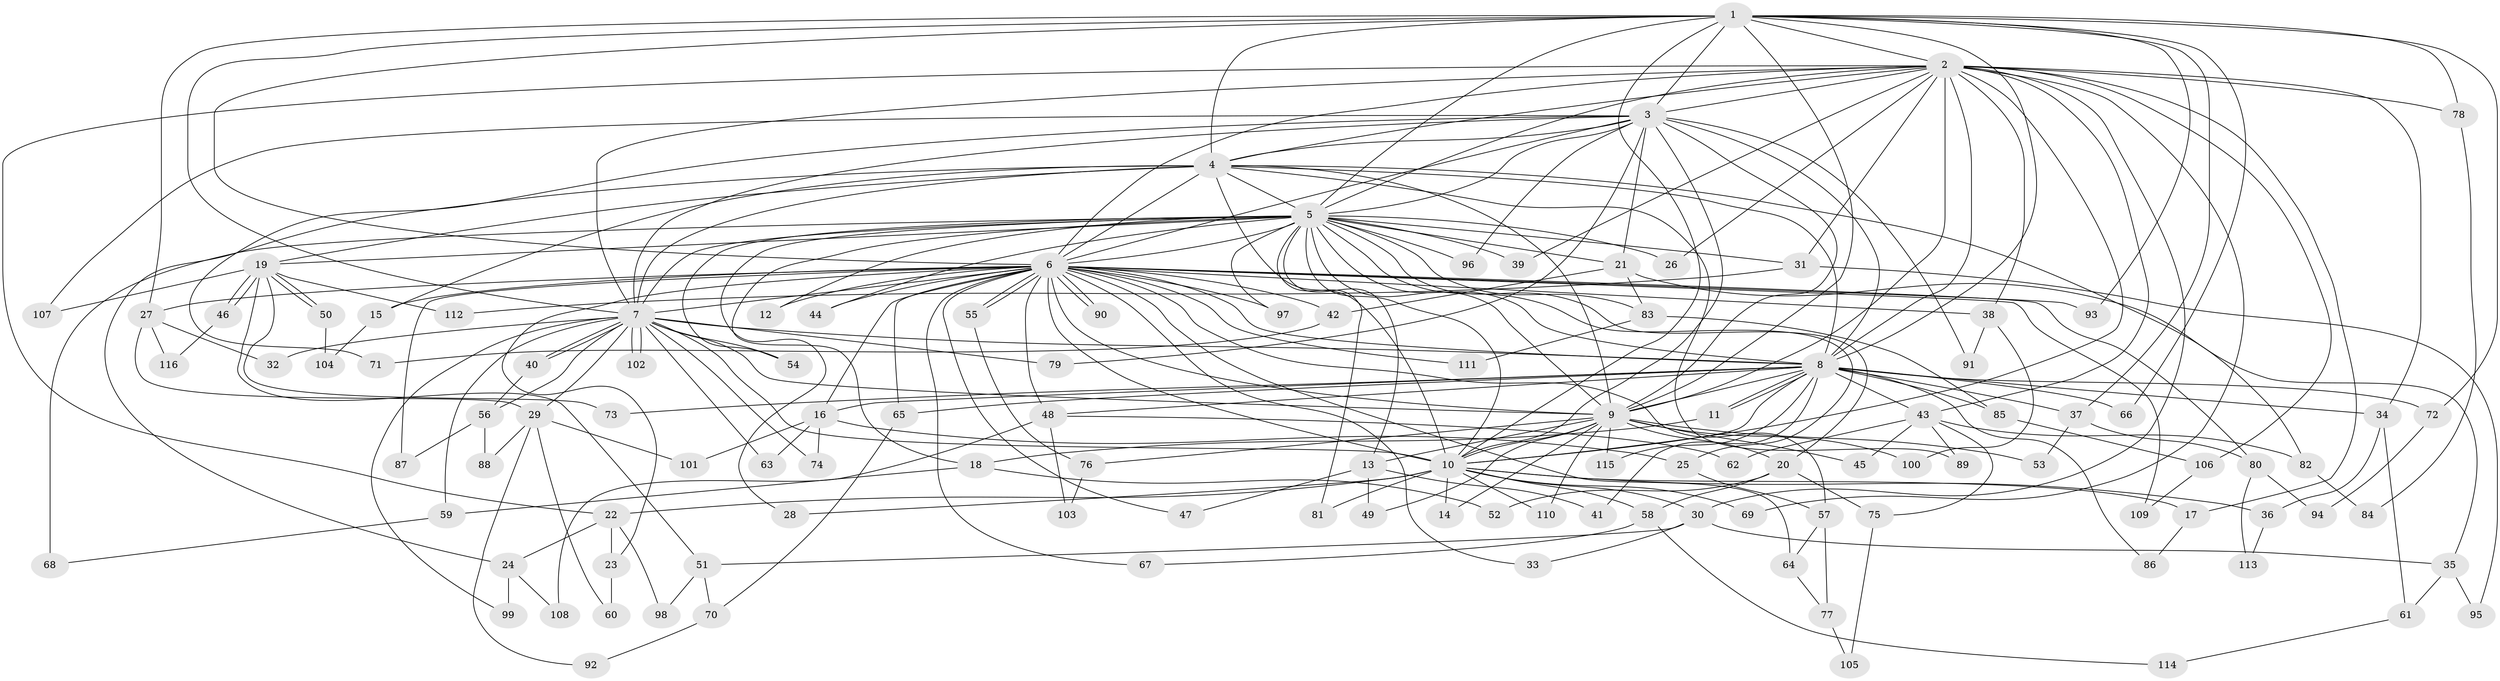 // Generated by graph-tools (version 1.1) at 2025/25/03/09/25 03:25:47]
// undirected, 116 vertices, 257 edges
graph export_dot {
graph [start="1"]
  node [color=gray90,style=filled];
  1;
  2;
  3;
  4;
  5;
  6;
  7;
  8;
  9;
  10;
  11;
  12;
  13;
  14;
  15;
  16;
  17;
  18;
  19;
  20;
  21;
  22;
  23;
  24;
  25;
  26;
  27;
  28;
  29;
  30;
  31;
  32;
  33;
  34;
  35;
  36;
  37;
  38;
  39;
  40;
  41;
  42;
  43;
  44;
  45;
  46;
  47;
  48;
  49;
  50;
  51;
  52;
  53;
  54;
  55;
  56;
  57;
  58;
  59;
  60;
  61;
  62;
  63;
  64;
  65;
  66;
  67;
  68;
  69;
  70;
  71;
  72;
  73;
  74;
  75;
  76;
  77;
  78;
  79;
  80;
  81;
  82;
  83;
  84;
  85;
  86;
  87;
  88;
  89;
  90;
  91;
  92;
  93;
  94;
  95;
  96;
  97;
  98;
  99;
  100;
  101;
  102;
  103;
  104;
  105;
  106;
  107;
  108;
  109;
  110;
  111;
  112;
  113;
  114;
  115;
  116;
  1 -- 2;
  1 -- 3;
  1 -- 4;
  1 -- 5;
  1 -- 6;
  1 -- 7;
  1 -- 8;
  1 -- 9;
  1 -- 10;
  1 -- 27;
  1 -- 37;
  1 -- 66;
  1 -- 72;
  1 -- 78;
  1 -- 93;
  2 -- 3;
  2 -- 4;
  2 -- 5;
  2 -- 6;
  2 -- 7;
  2 -- 8;
  2 -- 9;
  2 -- 10;
  2 -- 17;
  2 -- 22;
  2 -- 26;
  2 -- 30;
  2 -- 31;
  2 -- 34;
  2 -- 38;
  2 -- 39;
  2 -- 43;
  2 -- 69;
  2 -- 78;
  2 -- 106;
  3 -- 4;
  3 -- 5;
  3 -- 6;
  3 -- 7;
  3 -- 8;
  3 -- 9;
  3 -- 10;
  3 -- 21;
  3 -- 71;
  3 -- 79;
  3 -- 91;
  3 -- 96;
  3 -- 107;
  4 -- 5;
  4 -- 6;
  4 -- 7;
  4 -- 8;
  4 -- 9;
  4 -- 10;
  4 -- 15;
  4 -- 19;
  4 -- 24;
  4 -- 82;
  4 -- 89;
  5 -- 6;
  5 -- 7;
  5 -- 8;
  5 -- 9;
  5 -- 10;
  5 -- 12;
  5 -- 13;
  5 -- 18;
  5 -- 19;
  5 -- 20;
  5 -- 21;
  5 -- 25;
  5 -- 26;
  5 -- 28;
  5 -- 31;
  5 -- 39;
  5 -- 44;
  5 -- 54;
  5 -- 68;
  5 -- 81;
  5 -- 83;
  5 -- 96;
  5 -- 97;
  6 -- 7;
  6 -- 8;
  6 -- 9;
  6 -- 10;
  6 -- 12;
  6 -- 15;
  6 -- 16;
  6 -- 23;
  6 -- 27;
  6 -- 33;
  6 -- 38;
  6 -- 42;
  6 -- 44;
  6 -- 47;
  6 -- 48;
  6 -- 55;
  6 -- 55;
  6 -- 57;
  6 -- 64;
  6 -- 65;
  6 -- 67;
  6 -- 80;
  6 -- 87;
  6 -- 90;
  6 -- 90;
  6 -- 93;
  6 -- 97;
  6 -- 109;
  6 -- 111;
  7 -- 8;
  7 -- 9;
  7 -- 10;
  7 -- 29;
  7 -- 32;
  7 -- 40;
  7 -- 40;
  7 -- 54;
  7 -- 56;
  7 -- 59;
  7 -- 63;
  7 -- 74;
  7 -- 79;
  7 -- 99;
  7 -- 102;
  7 -- 102;
  8 -- 9;
  8 -- 10;
  8 -- 11;
  8 -- 11;
  8 -- 16;
  8 -- 34;
  8 -- 37;
  8 -- 41;
  8 -- 43;
  8 -- 48;
  8 -- 65;
  8 -- 66;
  8 -- 72;
  8 -- 73;
  8 -- 85;
  8 -- 86;
  8 -- 115;
  9 -- 10;
  9 -- 13;
  9 -- 14;
  9 -- 20;
  9 -- 45;
  9 -- 49;
  9 -- 53;
  9 -- 76;
  9 -- 100;
  9 -- 110;
  9 -- 115;
  10 -- 14;
  10 -- 17;
  10 -- 22;
  10 -- 28;
  10 -- 30;
  10 -- 36;
  10 -- 58;
  10 -- 69;
  10 -- 81;
  10 -- 110;
  11 -- 18;
  13 -- 41;
  13 -- 47;
  13 -- 49;
  15 -- 104;
  16 -- 25;
  16 -- 63;
  16 -- 74;
  16 -- 101;
  17 -- 86;
  18 -- 52;
  18 -- 59;
  19 -- 46;
  19 -- 46;
  19 -- 50;
  19 -- 50;
  19 -- 51;
  19 -- 73;
  19 -- 107;
  19 -- 112;
  20 -- 52;
  20 -- 58;
  20 -- 75;
  21 -- 35;
  21 -- 42;
  21 -- 83;
  22 -- 23;
  22 -- 24;
  22 -- 98;
  23 -- 60;
  24 -- 99;
  24 -- 108;
  25 -- 57;
  27 -- 29;
  27 -- 32;
  27 -- 116;
  29 -- 60;
  29 -- 88;
  29 -- 92;
  29 -- 101;
  30 -- 33;
  30 -- 35;
  30 -- 51;
  31 -- 95;
  31 -- 112;
  34 -- 36;
  34 -- 61;
  35 -- 61;
  35 -- 95;
  36 -- 113;
  37 -- 53;
  37 -- 80;
  38 -- 91;
  38 -- 100;
  40 -- 56;
  42 -- 71;
  43 -- 45;
  43 -- 62;
  43 -- 75;
  43 -- 82;
  43 -- 89;
  46 -- 116;
  48 -- 62;
  48 -- 103;
  48 -- 108;
  50 -- 104;
  51 -- 70;
  51 -- 98;
  55 -- 76;
  56 -- 87;
  56 -- 88;
  57 -- 64;
  57 -- 77;
  58 -- 67;
  58 -- 114;
  59 -- 68;
  61 -- 114;
  64 -- 77;
  65 -- 70;
  70 -- 92;
  72 -- 94;
  75 -- 105;
  76 -- 103;
  77 -- 105;
  78 -- 84;
  80 -- 94;
  80 -- 113;
  82 -- 84;
  83 -- 85;
  83 -- 111;
  85 -- 106;
  106 -- 109;
}
